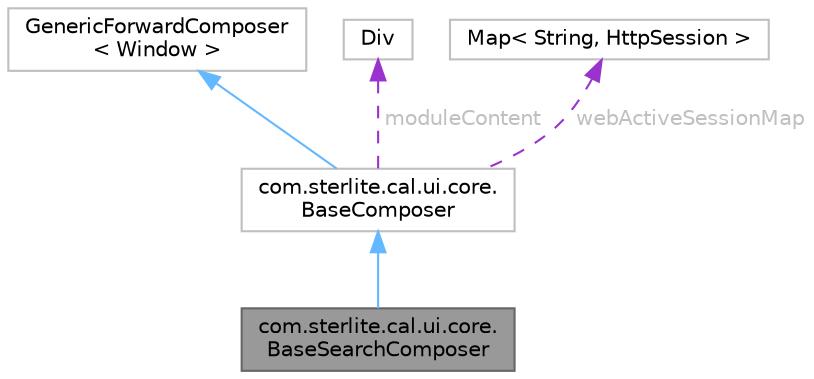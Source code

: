 digraph "com.sterlite.cal.ui.core.BaseSearchComposer"
{
 // LATEX_PDF_SIZE
  bgcolor="transparent";
  edge [fontname=Helvetica,fontsize=10,labelfontname=Helvetica,labelfontsize=10];
  node [fontname=Helvetica,fontsize=10,shape=box,height=0.2,width=0.4];
  Node1 [id="Node000001",label="com.sterlite.cal.ui.core.\lBaseSearchComposer",height=0.2,width=0.4,color="gray40", fillcolor="grey60", style="filled", fontcolor="black",tooltip=" "];
  Node2 -> Node1 [id="edge1_Node000001_Node000002",dir="back",color="steelblue1",style="solid",tooltip=" "];
  Node2 [id="Node000002",label="com.sterlite.cal.ui.core.\lBaseComposer",height=0.2,width=0.4,color="grey75", fillcolor="white", style="filled",URL="$classcom_1_1sterlite_1_1cal_1_1ui_1_1core_1_1_base_composer.html",tooltip=" "];
  Node3 -> Node2 [id="edge2_Node000002_Node000003",dir="back",color="steelblue1",style="solid",tooltip=" "];
  Node3 [id="Node000003",label="GenericForwardComposer\l\< Window \>",height=0.2,width=0.4,color="grey75", fillcolor="white", style="filled",tooltip=" "];
  Node4 -> Node2 [id="edge3_Node000002_Node000004",dir="back",color="darkorchid3",style="dashed",tooltip=" ",label=" moduleContent",fontcolor="grey" ];
  Node4 [id="Node000004",label="Div",height=0.2,width=0.4,color="grey75", fillcolor="white", style="filled",tooltip=" "];
  Node5 -> Node2 [id="edge4_Node000002_Node000005",dir="back",color="darkorchid3",style="dashed",tooltip=" ",label=" webActiveSessionMap",fontcolor="grey" ];
  Node5 [id="Node000005",label="Map\< String, HttpSession \>",height=0.2,width=0.4,color="grey75", fillcolor="white", style="filled",tooltip=" "];
}
